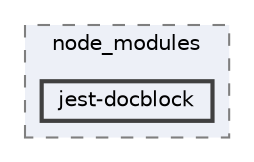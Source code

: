 digraph "pkiclassroomrescheduler/src/main/frontend/node_modules/jest-docblock"
{
 // LATEX_PDF_SIZE
  bgcolor="transparent";
  edge [fontname=Helvetica,fontsize=10,labelfontname=Helvetica,labelfontsize=10];
  node [fontname=Helvetica,fontsize=10,shape=box,height=0.2,width=0.4];
  compound=true
  subgraph clusterdir_72953eda66ccb3a2722c28e1c3e6c23b {
    graph [ bgcolor="#edf0f7", pencolor="grey50", label="node_modules", fontname=Helvetica,fontsize=10 style="filled,dashed", URL="dir_72953eda66ccb3a2722c28e1c3e6c23b.html",tooltip=""]
  dir_993de0e64ef1ec800bfeee8de4ff55e4 [label="jest-docblock", fillcolor="#edf0f7", color="grey25", style="filled,bold", URL="dir_993de0e64ef1ec800bfeee8de4ff55e4.html",tooltip=""];
  }
}
